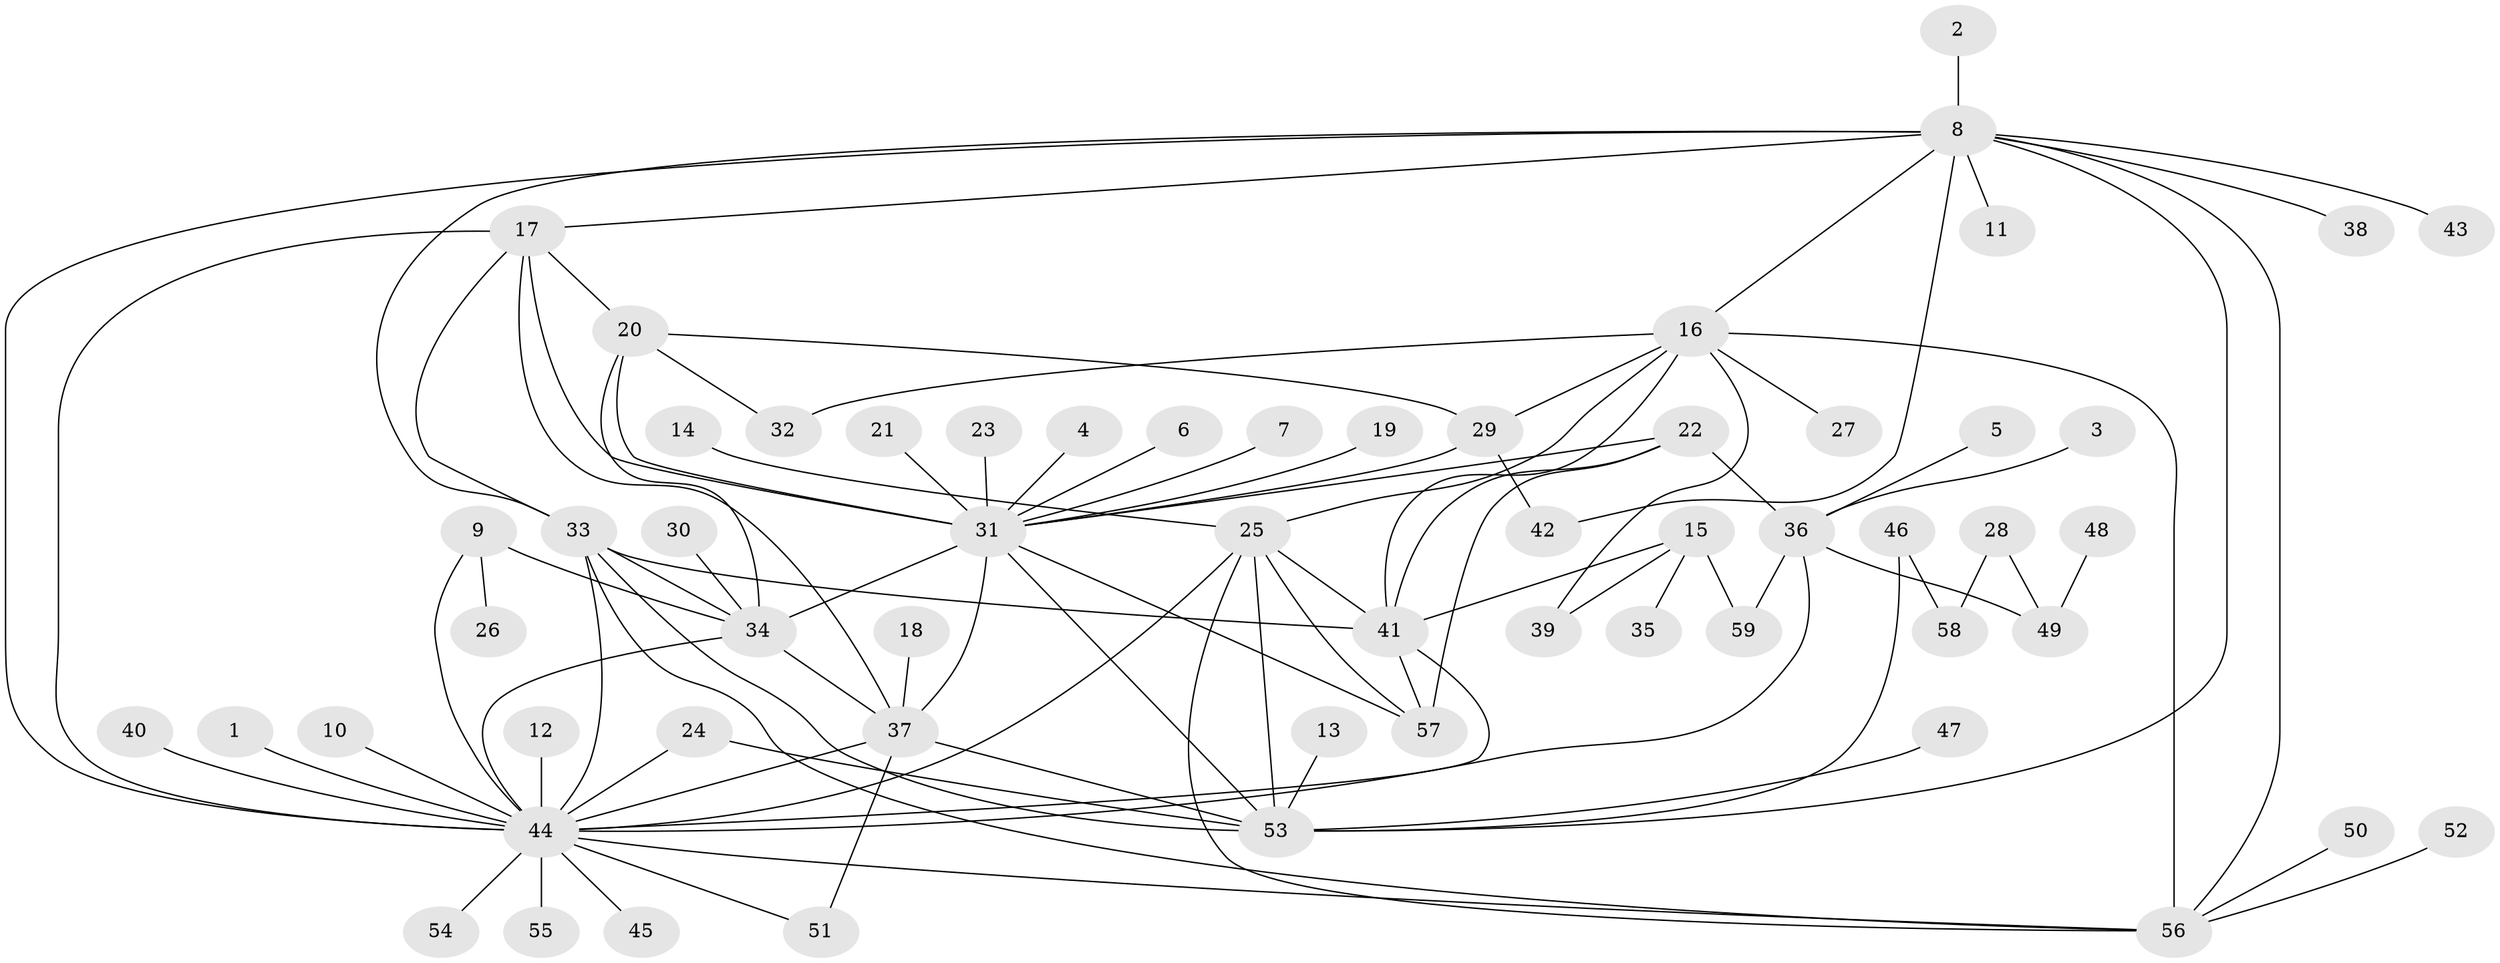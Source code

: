 // original degree distribution, {12: 0.008547008547008548, 18: 0.008547008547008548, 7: 0.017094017094017096, 23: 0.008547008547008548, 9: 0.02564102564102564, 1: 0.5213675213675214, 2: 0.1794871794871795, 4: 0.06837606837606838, 13: 0.008547008547008548, 10: 0.017094017094017096, 3: 0.09401709401709402, 5: 0.02564102564102564, 6: 0.017094017094017096}
// Generated by graph-tools (version 1.1) at 2025/01/03/09/25 03:01:52]
// undirected, 59 vertices, 95 edges
graph export_dot {
graph [start="1"]
  node [color=gray90,style=filled];
  1;
  2;
  3;
  4;
  5;
  6;
  7;
  8;
  9;
  10;
  11;
  12;
  13;
  14;
  15;
  16;
  17;
  18;
  19;
  20;
  21;
  22;
  23;
  24;
  25;
  26;
  27;
  28;
  29;
  30;
  31;
  32;
  33;
  34;
  35;
  36;
  37;
  38;
  39;
  40;
  41;
  42;
  43;
  44;
  45;
  46;
  47;
  48;
  49;
  50;
  51;
  52;
  53;
  54;
  55;
  56;
  57;
  58;
  59;
  1 -- 44 [weight=1.0];
  2 -- 8 [weight=1.0];
  3 -- 36 [weight=1.0];
  4 -- 31 [weight=1.0];
  5 -- 36 [weight=1.0];
  6 -- 31 [weight=1.0];
  7 -- 31 [weight=1.0];
  8 -- 11 [weight=1.0];
  8 -- 16 [weight=1.0];
  8 -- 17 [weight=1.0];
  8 -- 33 [weight=1.0];
  8 -- 38 [weight=1.0];
  8 -- 42 [weight=1.0];
  8 -- 43 [weight=1.0];
  8 -- 44 [weight=1.0];
  8 -- 53 [weight=1.0];
  8 -- 56 [weight=1.0];
  9 -- 26 [weight=1.0];
  9 -- 34 [weight=1.0];
  9 -- 44 [weight=1.0];
  10 -- 44 [weight=1.0];
  12 -- 44 [weight=1.0];
  13 -- 53 [weight=1.0];
  14 -- 25 [weight=1.0];
  15 -- 35 [weight=1.0];
  15 -- 39 [weight=1.0];
  15 -- 41 [weight=1.0];
  15 -- 59 [weight=1.0];
  16 -- 25 [weight=1.0];
  16 -- 27 [weight=1.0];
  16 -- 29 [weight=1.0];
  16 -- 32 [weight=1.0];
  16 -- 39 [weight=1.0];
  16 -- 41 [weight=1.0];
  16 -- 56 [weight=1.0];
  17 -- 20 [weight=1.0];
  17 -- 31 [weight=2.0];
  17 -- 33 [weight=1.0];
  17 -- 37 [weight=1.0];
  17 -- 44 [weight=2.0];
  18 -- 37 [weight=1.0];
  19 -- 31 [weight=1.0];
  20 -- 29 [weight=1.0];
  20 -- 31 [weight=2.0];
  20 -- 32 [weight=1.0];
  20 -- 34 [weight=1.0];
  21 -- 31 [weight=2.0];
  22 -- 31 [weight=1.0];
  22 -- 36 [weight=2.0];
  22 -- 41 [weight=1.0];
  22 -- 57 [weight=1.0];
  23 -- 31 [weight=1.0];
  24 -- 44 [weight=1.0];
  24 -- 53 [weight=1.0];
  25 -- 41 [weight=1.0];
  25 -- 44 [weight=1.0];
  25 -- 53 [weight=1.0];
  25 -- 56 [weight=1.0];
  25 -- 57 [weight=1.0];
  28 -- 49 [weight=1.0];
  28 -- 58 [weight=1.0];
  29 -- 31 [weight=1.0];
  29 -- 42 [weight=1.0];
  30 -- 34 [weight=1.0];
  31 -- 34 [weight=1.0];
  31 -- 37 [weight=1.0];
  31 -- 53 [weight=1.0];
  31 -- 57 [weight=1.0];
  33 -- 34 [weight=1.0];
  33 -- 41 [weight=1.0];
  33 -- 44 [weight=1.0];
  33 -- 53 [weight=1.0];
  33 -- 56 [weight=1.0];
  34 -- 37 [weight=1.0];
  34 -- 44 [weight=1.0];
  36 -- 44 [weight=1.0];
  36 -- 49 [weight=1.0];
  36 -- 59 [weight=1.0];
  37 -- 44 [weight=1.0];
  37 -- 51 [weight=1.0];
  37 -- 53 [weight=1.0];
  40 -- 44 [weight=1.0];
  41 -- 44 [weight=1.0];
  41 -- 57 [weight=1.0];
  44 -- 45 [weight=1.0];
  44 -- 51 [weight=1.0];
  44 -- 54 [weight=1.0];
  44 -- 55 [weight=1.0];
  44 -- 56 [weight=1.0];
  46 -- 53 [weight=1.0];
  46 -- 58 [weight=1.0];
  47 -- 53 [weight=1.0];
  48 -- 49 [weight=1.0];
  50 -- 56 [weight=1.0];
  52 -- 56 [weight=1.0];
}
